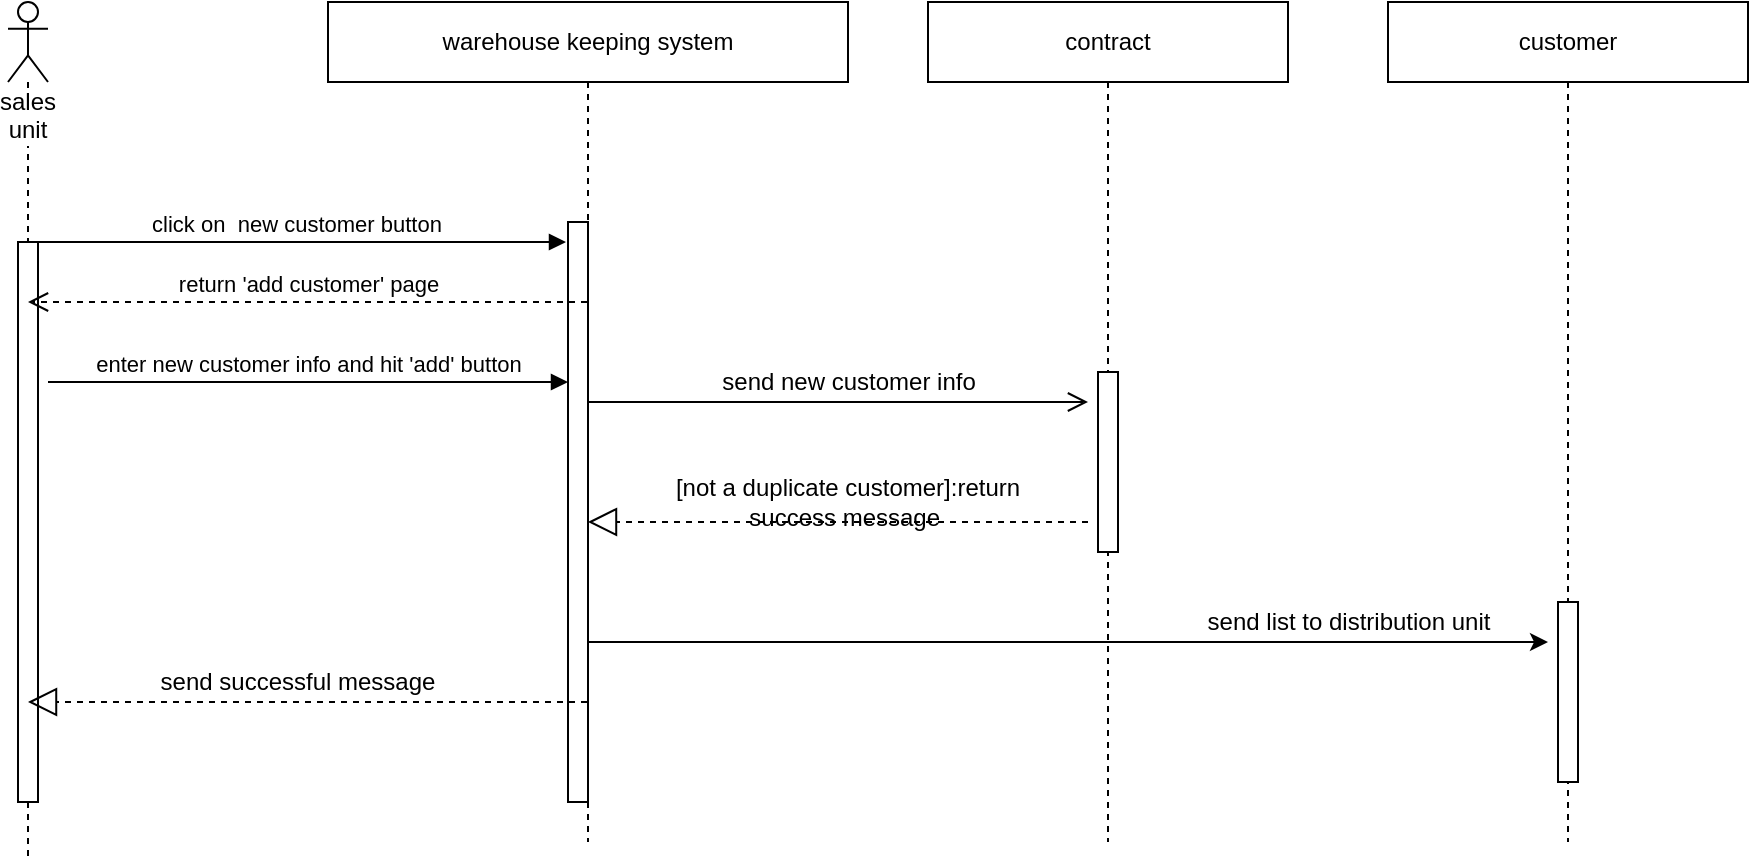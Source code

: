 <mxfile version="13.3.5" type="device"><diagram id="MWBJoO8W0iGTc28G7V0c" name="Page-1"><mxGraphModel dx="1385" dy="670" grid="1" gridSize="10" guides="1" tooltips="1" connect="1" arrows="1" fold="1" page="1" pageScale="1" pageWidth="850" pageHeight="1100" math="0" shadow="0"><root><mxCell id="0"/><mxCell id="1" parent="0"/><mxCell id="ce92vtV3I4qPERhwewqX-1" value="sales unit" style="shape=umlLifeline;participant=umlActor;perimeter=lifelinePerimeter;whiteSpace=wrap;html=1;container=1;collapsible=0;recursiveResize=0;verticalAlign=top;spacingTop=36;labelBackgroundColor=#ffffff;outlineConnect=0;" parent="1" vertex="1"><mxGeometry x="110" y="80" width="20" height="430" as="geometry"/></mxCell><mxCell id="ce92vtV3I4qPERhwewqX-7" value="" style="html=1;points=[];perimeter=orthogonalPerimeter;" parent="ce92vtV3I4qPERhwewqX-1" vertex="1"><mxGeometry x="5" y="120" width="10" height="280" as="geometry"/></mxCell><mxCell id="ce92vtV3I4qPERhwewqX-2" value="warehouse keeping system" style="shape=umlLifeline;perimeter=lifelinePerimeter;whiteSpace=wrap;html=1;container=1;collapsible=0;recursiveResize=0;outlineConnect=0;" parent="1" vertex="1"><mxGeometry x="270" y="80" width="260" height="420" as="geometry"/></mxCell><mxCell id="ce92vtV3I4qPERhwewqX-9" value="" style="html=1;points=[];perimeter=orthogonalPerimeter;" parent="ce92vtV3I4qPERhwewqX-2" vertex="1"><mxGeometry x="120" y="110" width="10" height="290" as="geometry"/></mxCell><mxCell id="ce92vtV3I4qPERhwewqX-8" value="click on&amp;nbsp; new customer&amp;nbsp;button" style="html=1;verticalAlign=bottom;endArrow=block;" parent="1" edge="1"><mxGeometry width="80" relative="1" as="geometry"><mxPoint x="118.667" y="200" as="sourcePoint"/><mxPoint x="389" y="200" as="targetPoint"/><Array as="points"><mxPoint x="159" y="200"/><mxPoint x="289" y="200"/></Array></mxGeometry></mxCell><mxCell id="ce92vtV3I4qPERhwewqX-10" value="contract" style="shape=umlLifeline;perimeter=lifelinePerimeter;whiteSpace=wrap;html=1;container=1;collapsible=0;recursiveResize=0;outlineConnect=0;" parent="1" vertex="1"><mxGeometry x="570" y="80" width="180" height="420" as="geometry"/></mxCell><mxCell id="ce92vtV3I4qPERhwewqX-11" value="" style="html=1;points=[];perimeter=orthogonalPerimeter;" parent="ce92vtV3I4qPERhwewqX-10" vertex="1"><mxGeometry x="85" y="185" width="10" height="90" as="geometry"/></mxCell><mxCell id="ce92vtV3I4qPERhwewqX-12" value="enter new customer info and hit 'add' button" style="html=1;verticalAlign=bottom;endArrow=block;" parent="1" target="ce92vtV3I4qPERhwewqX-9" edge="1"><mxGeometry width="80" relative="1" as="geometry"><mxPoint x="130" y="270" as="sourcePoint"/><mxPoint x="210" y="239.5" as="targetPoint"/><Array as="points"><mxPoint x="240" y="270"/></Array></mxGeometry></mxCell><mxCell id="ce92vtV3I4qPERhwewqX-13" value="" style="html=1;verticalAlign=bottom;endArrow=open;endSize=8;" parent="1" source="ce92vtV3I4qPERhwewqX-9" edge="1"><mxGeometry relative="1" as="geometry"><mxPoint x="510" y="270" as="sourcePoint"/><mxPoint x="650" y="280" as="targetPoint"/></mxGeometry></mxCell><mxCell id="tes6nXPCKTqXU3ggMcNv-3" value="return 'add customer' page" style="html=1;verticalAlign=bottom;endArrow=open;dashed=1;endSize=8;" parent="1" source="ce92vtV3I4qPERhwewqX-2" edge="1" target="ce92vtV3I4qPERhwewqX-1"><mxGeometry x="-0.003" relative="1" as="geometry"><mxPoint x="355" y="250" as="sourcePoint"/><mxPoint x="130" y="250" as="targetPoint"/><Array as="points"><mxPoint x="260" y="230"/></Array><mxPoint as="offset"/></mxGeometry></mxCell><mxCell id="P7z4xLYsJmALuyBT9SQm-4" value="[not a duplicate customer]:return success message&amp;nbsp;" style="text;html=1;strokeColor=none;fillColor=none;align=center;verticalAlign=middle;whiteSpace=wrap;rounded=0;" parent="1" vertex="1"><mxGeometry x="420" y="320" width="220" height="20" as="geometry"/></mxCell><mxCell id="P7z4xLYsJmALuyBT9SQm-5" value="" style="endArrow=block;dashed=1;endFill=0;endSize=12;html=1;" parent="1" source="ce92vtV3I4qPERhwewqX-2" target="ce92vtV3I4qPERhwewqX-1" edge="1"><mxGeometry width="160" relative="1" as="geometry"><mxPoint x="340" y="290" as="sourcePoint"/><mxPoint x="500" y="290" as="targetPoint"/><Array as="points"><mxPoint x="260" y="430"/></Array></mxGeometry></mxCell><mxCell id="P7z4xLYsJmALuyBT9SQm-6" value="send successful message" style="text;html=1;strokeColor=none;fillColor=none;align=center;verticalAlign=middle;whiteSpace=wrap;rounded=0;" parent="1" vertex="1"><mxGeometry x="160" y="410" width="190" height="20" as="geometry"/></mxCell><mxCell id="iveR8-n6vrmz7PuZMylU-16" value="customer" style="shape=umlLifeline;perimeter=lifelinePerimeter;whiteSpace=wrap;html=1;container=1;collapsible=0;recursiveResize=0;outlineConnect=0;" vertex="1" parent="1"><mxGeometry x="800" y="80" width="180" height="420" as="geometry"/></mxCell><mxCell id="iveR8-n6vrmz7PuZMylU-17" value="" style="html=1;points=[];perimeter=orthogonalPerimeter;" vertex="1" parent="iveR8-n6vrmz7PuZMylU-16"><mxGeometry x="85" y="300" width="10" height="90" as="geometry"/></mxCell><mxCell id="iveR8-n6vrmz7PuZMylU-18" value="send new customer info" style="text;html=1;align=center;verticalAlign=middle;resizable=0;points=[];autosize=1;" vertex="1" parent="1"><mxGeometry x="460" y="260" width="140" height="20" as="geometry"/></mxCell><mxCell id="iveR8-n6vrmz7PuZMylU-21" value="" style="endArrow=classic;html=1;" edge="1" parent="1" source="ce92vtV3I4qPERhwewqX-2"><mxGeometry width="50" height="50" relative="1" as="geometry"><mxPoint x="670" y="350" as="sourcePoint"/><mxPoint x="880" y="400" as="targetPoint"/><Array as="points"><mxPoint x="750" y="400"/></Array></mxGeometry></mxCell><mxCell id="iveR8-n6vrmz7PuZMylU-22" value="send list to distribution unit&lt;br&gt;" style="text;html=1;align=center;verticalAlign=middle;resizable=0;points=[];autosize=1;" vertex="1" parent="1"><mxGeometry x="700" y="380" width="160" height="20" as="geometry"/></mxCell><mxCell id="iveR8-n6vrmz7PuZMylU-28" value="" style="endArrow=block;dashed=1;endFill=0;endSize=12;html=1;" edge="1" parent="1"><mxGeometry width="160" relative="1" as="geometry"><mxPoint x="650" y="340" as="sourcePoint"/><mxPoint x="399.997" y="340" as="targetPoint"/><Array as="points"><mxPoint x="550.33" y="340"/></Array></mxGeometry></mxCell></root></mxGraphModel></diagram></mxfile>
